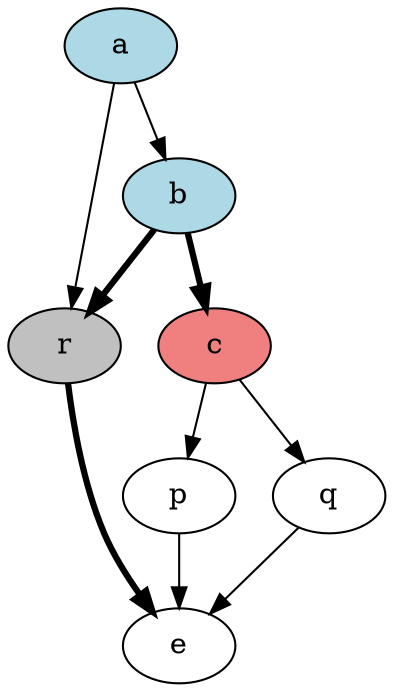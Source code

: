 digraph {
    a [style = filled, fillcolor = lightblue];
    b [style = filled, fillcolor = lightblue];

    r [style = filled, fillcolor = gray];

    c [
        fillcolor = lightcoral,
        style = filled,
    ];

    a -> b [];
    a -> r [];
    b -> c [penwidth = 3];
    b -> r [penwidth = 3];
    c -> p [];
    c -> q [];
    p -> e [];
    q -> e [];
    r -> e [penwidth = 3];
}
